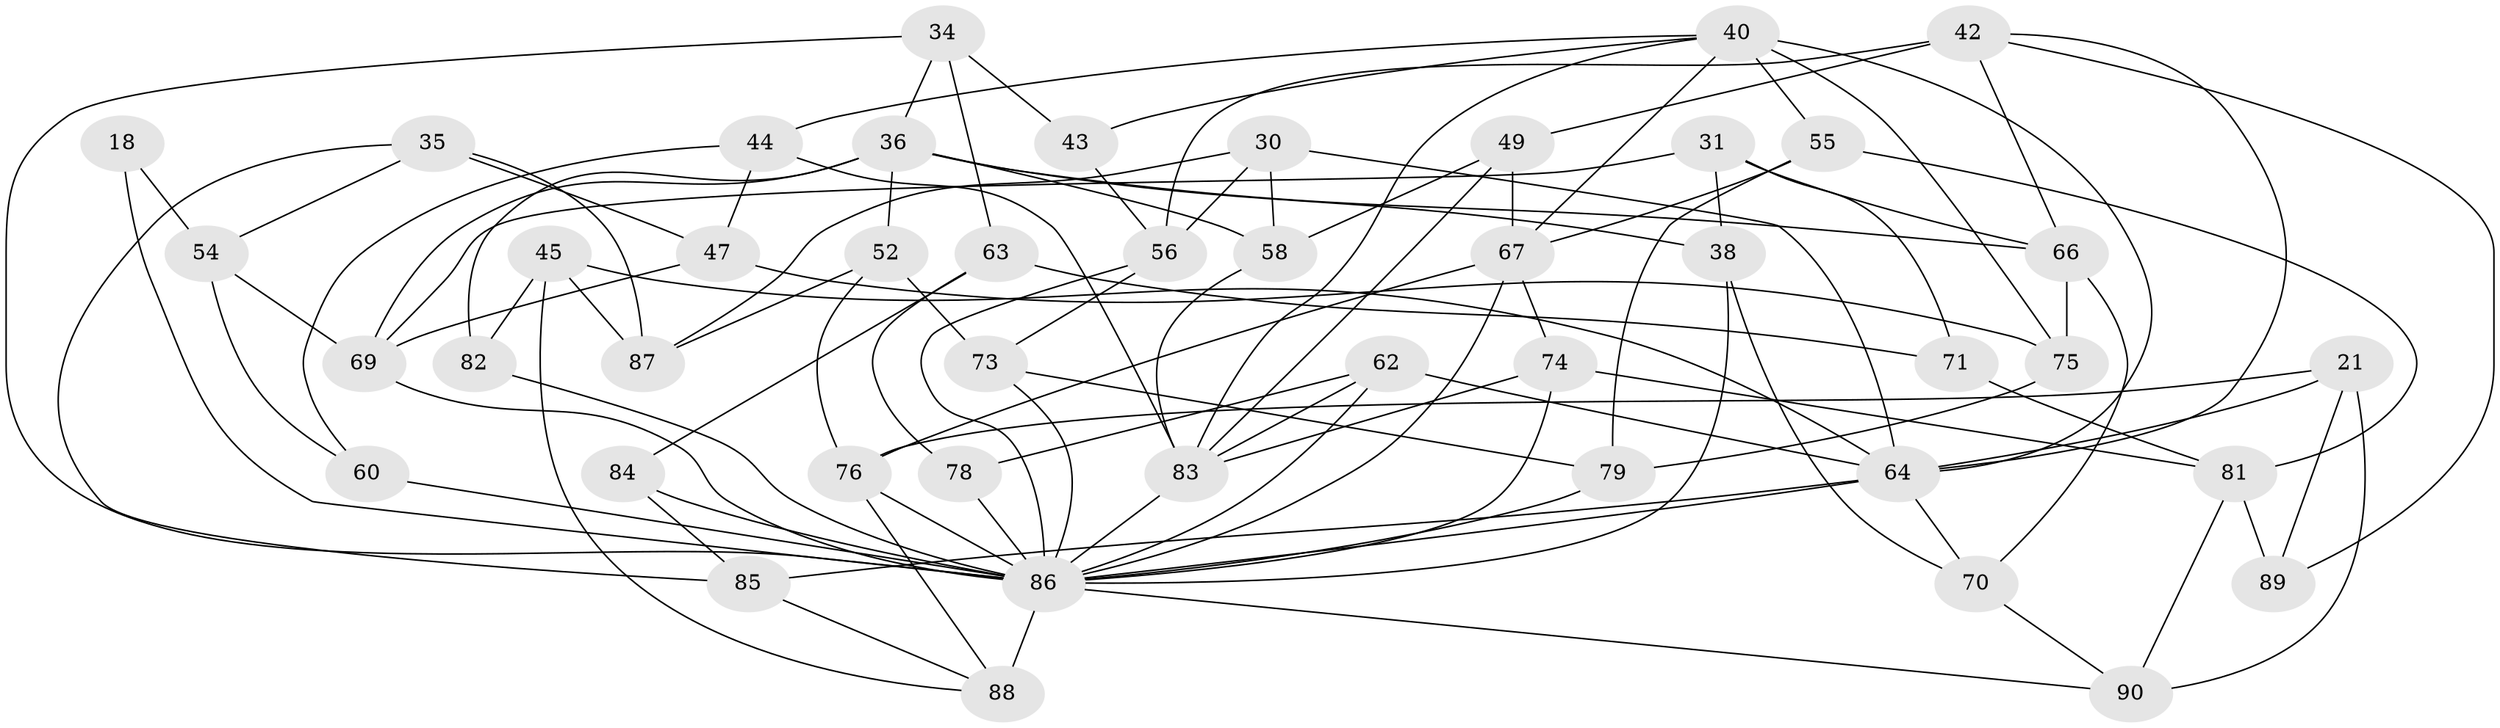 // original degree distribution, {4: 1.0}
// Generated by graph-tools (version 1.1) at 2025/58/03/09/25 04:58:35]
// undirected, 45 vertices, 104 edges
graph export_dot {
graph [start="1"]
  node [color=gray90,style=filled];
  18;
  21;
  30;
  31 [super="+26"];
  34 [super="+25"];
  35;
  36 [super="+14+17"];
  38;
  40 [super="+5+6"];
  42 [super="+27"];
  43;
  44;
  45;
  47;
  49 [super="+3"];
  52;
  54;
  55 [super="+39"];
  56 [super="+2+22"];
  58;
  60;
  62 [super="+11"];
  63;
  64 [super="+19+37+61"];
  66 [super="+41"];
  67 [super="+15+23"];
  69 [super="+46"];
  70;
  71;
  73 [super="+53"];
  74;
  75;
  76 [super="+29"];
  78;
  79;
  81 [super="+57"];
  82;
  83 [super="+59+68+50"];
  84;
  85;
  86 [super="+80+72"];
  87;
  88 [super="+32"];
  89;
  90;
  18 -- 54;
  18 -- 86 [weight=3];
  21 -- 90;
  21 -- 89;
  21 -- 64;
  21 -- 76;
  30 -- 58;
  30 -- 87;
  30 -- 64;
  30 -- 56;
  31 -- 71 [weight=2];
  31 -- 38;
  31 -- 66 [weight=2];
  31 -- 69;
  34 -- 43 [weight=2];
  34 -- 63;
  34 -- 36;
  34 -- 86 [weight=2];
  35 -- 87;
  35 -- 54;
  35 -- 85;
  35 -- 47;
  36 -- 38;
  36 -- 82;
  36 -- 66;
  36 -- 69 [weight=2];
  36 -- 58;
  36 -- 52;
  38 -- 70;
  38 -- 86;
  40 -- 75;
  40 -- 55 [weight=2];
  40 -- 43;
  40 -- 44;
  40 -- 67;
  40 -- 64;
  40 -- 83;
  42 -- 89;
  42 -- 49;
  42 -- 56 [weight=2];
  42 -- 64;
  42 -- 66;
  43 -- 56;
  44 -- 47;
  44 -- 60;
  44 -- 83;
  45 -- 82;
  45 -- 87;
  45 -- 88;
  45 -- 64;
  47 -- 69;
  47 -- 75;
  49 -- 58;
  49 -- 67 [weight=3];
  49 -- 83;
  52 -- 76;
  52 -- 87;
  52 -- 73;
  54 -- 60;
  54 -- 69;
  55 -- 81;
  55 -- 67 [weight=2];
  55 -- 79;
  56 -- 73 [weight=2];
  56 -- 86 [weight=2];
  58 -- 83;
  60 -- 86 [weight=2];
  62 -- 78 [weight=2];
  62 -- 83;
  62 -- 64;
  62 -- 86 [weight=2];
  63 -- 71;
  63 -- 84;
  63 -- 78;
  64 -- 86 [weight=4];
  64 -- 70;
  64 -- 85;
  66 -- 70;
  66 -- 75;
  67 -- 86 [weight=2];
  67 -- 74;
  67 -- 76;
  69 -- 86;
  70 -- 90;
  71 -- 81;
  73 -- 79;
  73 -- 86 [weight=2];
  74 -- 81;
  74 -- 83;
  74 -- 86;
  75 -- 79;
  76 -- 88;
  76 -- 86 [weight=2];
  78 -- 86;
  79 -- 86;
  81 -- 89 [weight=2];
  81 -- 90;
  82 -- 86 [weight=2];
  83 -- 86 [weight=4];
  84 -- 85;
  84 -- 86 [weight=2];
  85 -- 88;
  86 -- 90;
  86 -- 88 [weight=3];
}
